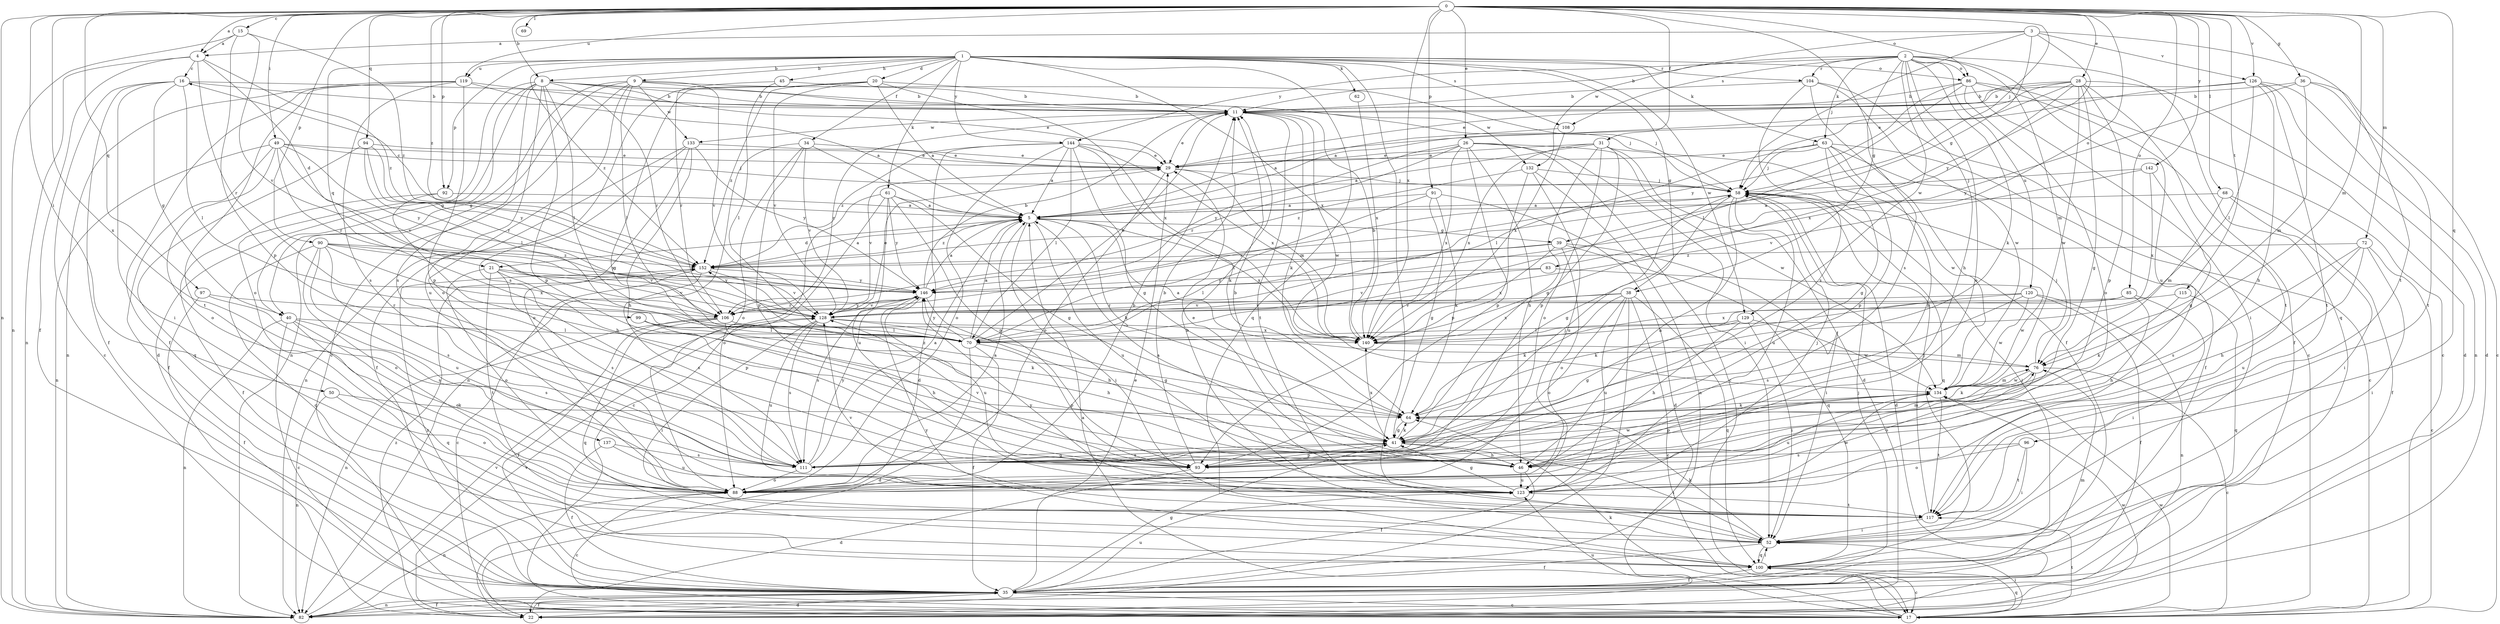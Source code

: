 strict digraph  {
0;
1;
2;
3;
4;
5;
8;
9;
11;
15;
16;
17;
20;
21;
22;
26;
28;
29;
31;
34;
35;
36;
38;
39;
40;
41;
45;
46;
49;
50;
52;
58;
61;
62;
63;
64;
68;
69;
70;
72;
76;
82;
83;
85;
86;
88;
90;
91;
92;
93;
94;
96;
97;
99;
100;
104;
106;
108;
111;
115;
117;
119;
120;
123;
126;
128;
129;
132;
133;
134;
137;
140;
142;
144;
146;
152;
0 -> 4  [label=a];
0 -> 8  [label=b];
0 -> 15  [label=c];
0 -> 26  [label=e];
0 -> 28  [label=e];
0 -> 31  [label=f];
0 -> 36  [label=g];
0 -> 38  [label=g];
0 -> 49  [label=i];
0 -> 50  [label=i];
0 -> 58  [label=j];
0 -> 68  [label=l];
0 -> 69  [label=l];
0 -> 72  [label=m];
0 -> 76  [label=m];
0 -> 82  [label=n];
0 -> 83  [label=o];
0 -> 85  [label=o];
0 -> 86  [label=o];
0 -> 90  [label=p];
0 -> 91  [label=p];
0 -> 92  [label=p];
0 -> 94  [label=q];
0 -> 96  [label=q];
0 -> 97  [label=q];
0 -> 115  [label=t];
0 -> 119  [label=u];
0 -> 126  [label=v];
0 -> 137  [label=x];
0 -> 140  [label=x];
0 -> 142  [label=y];
0 -> 152  [label=z];
1 -> 8  [label=b];
1 -> 9  [label=b];
1 -> 20  [label=d];
1 -> 34  [label=f];
1 -> 38  [label=g];
1 -> 45  [label=h];
1 -> 52  [label=i];
1 -> 61  [label=k];
1 -> 62  [label=k];
1 -> 63  [label=k];
1 -> 86  [label=o];
1 -> 92  [label=p];
1 -> 99  [label=q];
1 -> 100  [label=q];
1 -> 104  [label=r];
1 -> 108  [label=s];
1 -> 119  [label=u];
1 -> 129  [label=w];
1 -> 140  [label=x];
1 -> 144  [label=y];
1 -> 152  [label=z];
2 -> 11  [label=b];
2 -> 46  [label=h];
2 -> 63  [label=k];
2 -> 64  [label=k];
2 -> 76  [label=m];
2 -> 86  [label=o];
2 -> 88  [label=o];
2 -> 100  [label=q];
2 -> 104  [label=r];
2 -> 108  [label=s];
2 -> 111  [label=s];
2 -> 120  [label=u];
2 -> 123  [label=u];
2 -> 129  [label=w];
2 -> 144  [label=y];
3 -> 4  [label=a];
3 -> 39  [label=g];
3 -> 58  [label=j];
3 -> 117  [label=t];
3 -> 126  [label=v];
3 -> 132  [label=w];
3 -> 146  [label=y];
4 -> 16  [label=c];
4 -> 21  [label=d];
4 -> 35  [label=f];
4 -> 82  [label=n];
4 -> 106  [label=r];
4 -> 152  [label=z];
5 -> 16  [label=c];
5 -> 21  [label=d];
5 -> 39  [label=g];
5 -> 52  [label=i];
5 -> 64  [label=k];
5 -> 123  [label=u];
5 -> 140  [label=x];
5 -> 152  [label=z];
8 -> 11  [label=b];
8 -> 22  [label=d];
8 -> 29  [label=e];
8 -> 40  [label=g];
8 -> 70  [label=l];
8 -> 88  [label=o];
8 -> 93  [label=p];
8 -> 106  [label=r];
8 -> 111  [label=s];
8 -> 123  [label=u];
8 -> 132  [label=w];
9 -> 11  [label=b];
9 -> 17  [label=c];
9 -> 40  [label=g];
9 -> 58  [label=j];
9 -> 70  [label=l];
9 -> 82  [label=n];
9 -> 88  [label=o];
9 -> 128  [label=v];
9 -> 133  [label=w];
11 -> 29  [label=e];
11 -> 64  [label=k];
11 -> 106  [label=r];
11 -> 117  [label=t];
11 -> 133  [label=w];
11 -> 134  [label=w];
15 -> 4  [label=a];
15 -> 82  [label=n];
15 -> 93  [label=p];
15 -> 128  [label=v];
15 -> 152  [label=z];
16 -> 11  [label=b];
16 -> 17  [label=c];
16 -> 35  [label=f];
16 -> 40  [label=g];
16 -> 52  [label=i];
16 -> 58  [label=j];
16 -> 70  [label=l];
17 -> 5  [label=a];
17 -> 52  [label=i];
17 -> 64  [label=k];
17 -> 100  [label=q];
17 -> 117  [label=t];
17 -> 123  [label=u];
17 -> 134  [label=w];
20 -> 5  [label=a];
20 -> 11  [label=b];
20 -> 41  [label=g];
20 -> 111  [label=s];
20 -> 128  [label=v];
20 -> 140  [label=x];
20 -> 152  [label=z];
21 -> 88  [label=o];
21 -> 93  [label=p];
21 -> 111  [label=s];
21 -> 117  [label=t];
21 -> 128  [label=v];
21 -> 146  [label=y];
22 -> 35  [label=f];
22 -> 128  [label=v];
22 -> 134  [label=w];
22 -> 152  [label=z];
26 -> 17  [label=c];
26 -> 29  [label=e];
26 -> 46  [label=h];
26 -> 52  [label=i];
26 -> 93  [label=p];
26 -> 106  [label=r];
26 -> 134  [label=w];
26 -> 140  [label=x];
26 -> 146  [label=y];
28 -> 5  [label=a];
28 -> 11  [label=b];
28 -> 22  [label=d];
28 -> 29  [label=e];
28 -> 41  [label=g];
28 -> 58  [label=j];
28 -> 93  [label=p];
28 -> 117  [label=t];
28 -> 134  [label=w];
28 -> 140  [label=x];
29 -> 58  [label=j];
29 -> 88  [label=o];
29 -> 128  [label=v];
29 -> 140  [label=x];
31 -> 5  [label=a];
31 -> 22  [label=d];
31 -> 29  [label=e];
31 -> 41  [label=g];
31 -> 88  [label=o];
31 -> 93  [label=p];
31 -> 134  [label=w];
31 -> 140  [label=x];
34 -> 5  [label=a];
34 -> 29  [label=e];
34 -> 82  [label=n];
34 -> 88  [label=o];
34 -> 93  [label=p];
34 -> 128  [label=v];
35 -> 17  [label=c];
35 -> 22  [label=d];
35 -> 29  [label=e];
35 -> 41  [label=g];
35 -> 58  [label=j];
35 -> 76  [label=m];
35 -> 82  [label=n];
35 -> 123  [label=u];
35 -> 152  [label=z];
36 -> 11  [label=b];
36 -> 17  [label=c];
36 -> 76  [label=m];
36 -> 117  [label=t];
36 -> 146  [label=y];
38 -> 17  [label=c];
38 -> 35  [label=f];
38 -> 64  [label=k];
38 -> 88  [label=o];
38 -> 100  [label=q];
38 -> 123  [label=u];
38 -> 128  [label=v];
38 -> 140  [label=x];
39 -> 52  [label=i];
39 -> 70  [label=l];
39 -> 88  [label=o];
39 -> 100  [label=q];
39 -> 140  [label=x];
39 -> 152  [label=z];
40 -> 17  [label=c];
40 -> 70  [label=l];
40 -> 82  [label=n];
40 -> 88  [label=o];
40 -> 100  [label=q];
40 -> 111  [label=s];
41 -> 46  [label=h];
41 -> 52  [label=i];
41 -> 64  [label=k];
41 -> 76  [label=m];
41 -> 93  [label=p];
41 -> 111  [label=s];
41 -> 140  [label=x];
45 -> 11  [label=b];
45 -> 70  [label=l];
45 -> 106  [label=r];
46 -> 11  [label=b];
46 -> 29  [label=e];
46 -> 35  [label=f];
46 -> 123  [label=u];
49 -> 29  [label=e];
49 -> 35  [label=f];
49 -> 58  [label=j];
49 -> 82  [label=n];
49 -> 88  [label=o];
49 -> 106  [label=r];
49 -> 128  [label=v];
49 -> 146  [label=y];
50 -> 64  [label=k];
50 -> 82  [label=n];
50 -> 88  [label=o];
52 -> 11  [label=b];
52 -> 35  [label=f];
52 -> 64  [label=k];
52 -> 100  [label=q];
58 -> 5  [label=a];
58 -> 22  [label=d];
58 -> 41  [label=g];
58 -> 46  [label=h];
58 -> 100  [label=q];
58 -> 106  [label=r];
58 -> 123  [label=u];
61 -> 5  [label=a];
61 -> 17  [label=c];
61 -> 41  [label=g];
61 -> 88  [label=o];
61 -> 93  [label=p];
61 -> 123  [label=u];
61 -> 146  [label=y];
62 -> 140  [label=x];
63 -> 17  [label=c];
63 -> 29  [label=e];
63 -> 35  [label=f];
63 -> 41  [label=g];
63 -> 46  [label=h];
63 -> 58  [label=j];
63 -> 70  [label=l];
63 -> 93  [label=p];
64 -> 41  [label=g];
64 -> 152  [label=z];
68 -> 5  [label=a];
68 -> 35  [label=f];
68 -> 52  [label=i];
68 -> 76  [label=m];
70 -> 5  [label=a];
70 -> 11  [label=b];
70 -> 22  [label=d];
70 -> 35  [label=f];
70 -> 93  [label=p];
70 -> 146  [label=y];
72 -> 17  [label=c];
72 -> 46  [label=h];
72 -> 52  [label=i];
72 -> 111  [label=s];
72 -> 123  [label=u];
72 -> 152  [label=z];
76 -> 5  [label=a];
76 -> 17  [label=c];
76 -> 58  [label=j];
76 -> 64  [label=k];
76 -> 88  [label=o];
76 -> 134  [label=w];
82 -> 35  [label=f];
82 -> 128  [label=v];
83 -> 128  [label=v];
83 -> 134  [label=w];
83 -> 146  [label=y];
85 -> 46  [label=h];
85 -> 52  [label=i];
85 -> 128  [label=v];
85 -> 140  [label=x];
86 -> 11  [label=b];
86 -> 17  [label=c];
86 -> 35  [label=f];
86 -> 52  [label=i];
86 -> 70  [label=l];
86 -> 88  [label=o];
86 -> 146  [label=y];
88 -> 5  [label=a];
88 -> 11  [label=b];
88 -> 17  [label=c];
88 -> 82  [label=n];
90 -> 88  [label=o];
90 -> 100  [label=q];
90 -> 111  [label=s];
90 -> 123  [label=u];
90 -> 128  [label=v];
90 -> 140  [label=x];
90 -> 146  [label=y];
90 -> 152  [label=z];
91 -> 5  [label=a];
91 -> 22  [label=d];
91 -> 41  [label=g];
91 -> 64  [label=k];
91 -> 70  [label=l];
92 -> 5  [label=a];
92 -> 35  [label=f];
92 -> 46  [label=h];
93 -> 11  [label=b];
93 -> 22  [label=d];
93 -> 128  [label=v];
93 -> 134  [label=w];
94 -> 29  [label=e];
94 -> 70  [label=l];
94 -> 100  [label=q];
94 -> 106  [label=r];
94 -> 146  [label=y];
96 -> 52  [label=i];
96 -> 88  [label=o];
96 -> 111  [label=s];
96 -> 117  [label=t];
97 -> 35  [label=f];
97 -> 106  [label=r];
97 -> 111  [label=s];
99 -> 46  [label=h];
99 -> 64  [label=k];
99 -> 70  [label=l];
100 -> 17  [label=c];
100 -> 35  [label=f];
100 -> 52  [label=i];
100 -> 58  [label=j];
100 -> 146  [label=y];
104 -> 11  [label=b];
104 -> 17  [label=c];
104 -> 35  [label=f];
104 -> 111  [label=s];
104 -> 134  [label=w];
106 -> 35  [label=f];
106 -> 46  [label=h];
106 -> 70  [label=l];
106 -> 82  [label=n];
106 -> 100  [label=q];
106 -> 146  [label=y];
108 -> 5  [label=a];
108 -> 140  [label=x];
111 -> 5  [label=a];
111 -> 41  [label=g];
111 -> 58  [label=j];
111 -> 88  [label=o];
111 -> 146  [label=y];
115 -> 64  [label=k];
115 -> 100  [label=q];
115 -> 128  [label=v];
117 -> 52  [label=i];
117 -> 58  [label=j];
117 -> 128  [label=v];
117 -> 146  [label=y];
119 -> 5  [label=a];
119 -> 11  [label=b];
119 -> 35  [label=f];
119 -> 82  [label=n];
119 -> 93  [label=p];
119 -> 111  [label=s];
119 -> 117  [label=t];
120 -> 35  [label=f];
120 -> 64  [label=k];
120 -> 82  [label=n];
120 -> 106  [label=r];
120 -> 111  [label=s];
120 -> 134  [label=w];
123 -> 5  [label=a];
123 -> 41  [label=g];
123 -> 58  [label=j];
123 -> 117  [label=t];
123 -> 134  [label=w];
126 -> 11  [label=b];
126 -> 22  [label=d];
126 -> 29  [label=e];
126 -> 46  [label=h];
126 -> 70  [label=l];
126 -> 82  [label=n];
126 -> 117  [label=t];
128 -> 29  [label=e];
128 -> 41  [label=g];
128 -> 52  [label=i];
128 -> 111  [label=s];
128 -> 123  [label=u];
128 -> 140  [label=x];
129 -> 41  [label=g];
129 -> 46  [label=h];
129 -> 52  [label=i];
129 -> 70  [label=l];
129 -> 134  [label=w];
132 -> 58  [label=j];
132 -> 82  [label=n];
132 -> 93  [label=p];
132 -> 123  [label=u];
132 -> 152  [label=z];
133 -> 29  [label=e];
133 -> 35  [label=f];
133 -> 46  [label=h];
133 -> 82  [label=n];
133 -> 88  [label=o];
133 -> 146  [label=y];
134 -> 64  [label=k];
134 -> 76  [label=m];
134 -> 93  [label=p];
134 -> 117  [label=t];
134 -> 123  [label=u];
137 -> 35  [label=f];
137 -> 111  [label=s];
137 -> 123  [label=u];
140 -> 11  [label=b];
140 -> 76  [label=m];
142 -> 41  [label=g];
142 -> 58  [label=j];
142 -> 128  [label=v];
142 -> 140  [label=x];
144 -> 5  [label=a];
144 -> 22  [label=d];
144 -> 29  [label=e];
144 -> 41  [label=g];
144 -> 64  [label=k];
144 -> 70  [label=l];
144 -> 88  [label=o];
144 -> 140  [label=x];
144 -> 152  [label=z];
146 -> 5  [label=a];
146 -> 11  [label=b];
146 -> 46  [label=h];
146 -> 106  [label=r];
146 -> 111  [label=s];
146 -> 123  [label=u];
146 -> 128  [label=v];
152 -> 5  [label=a];
152 -> 17  [label=c];
152 -> 111  [label=s];
152 -> 128  [label=v];
152 -> 146  [label=y];
}
